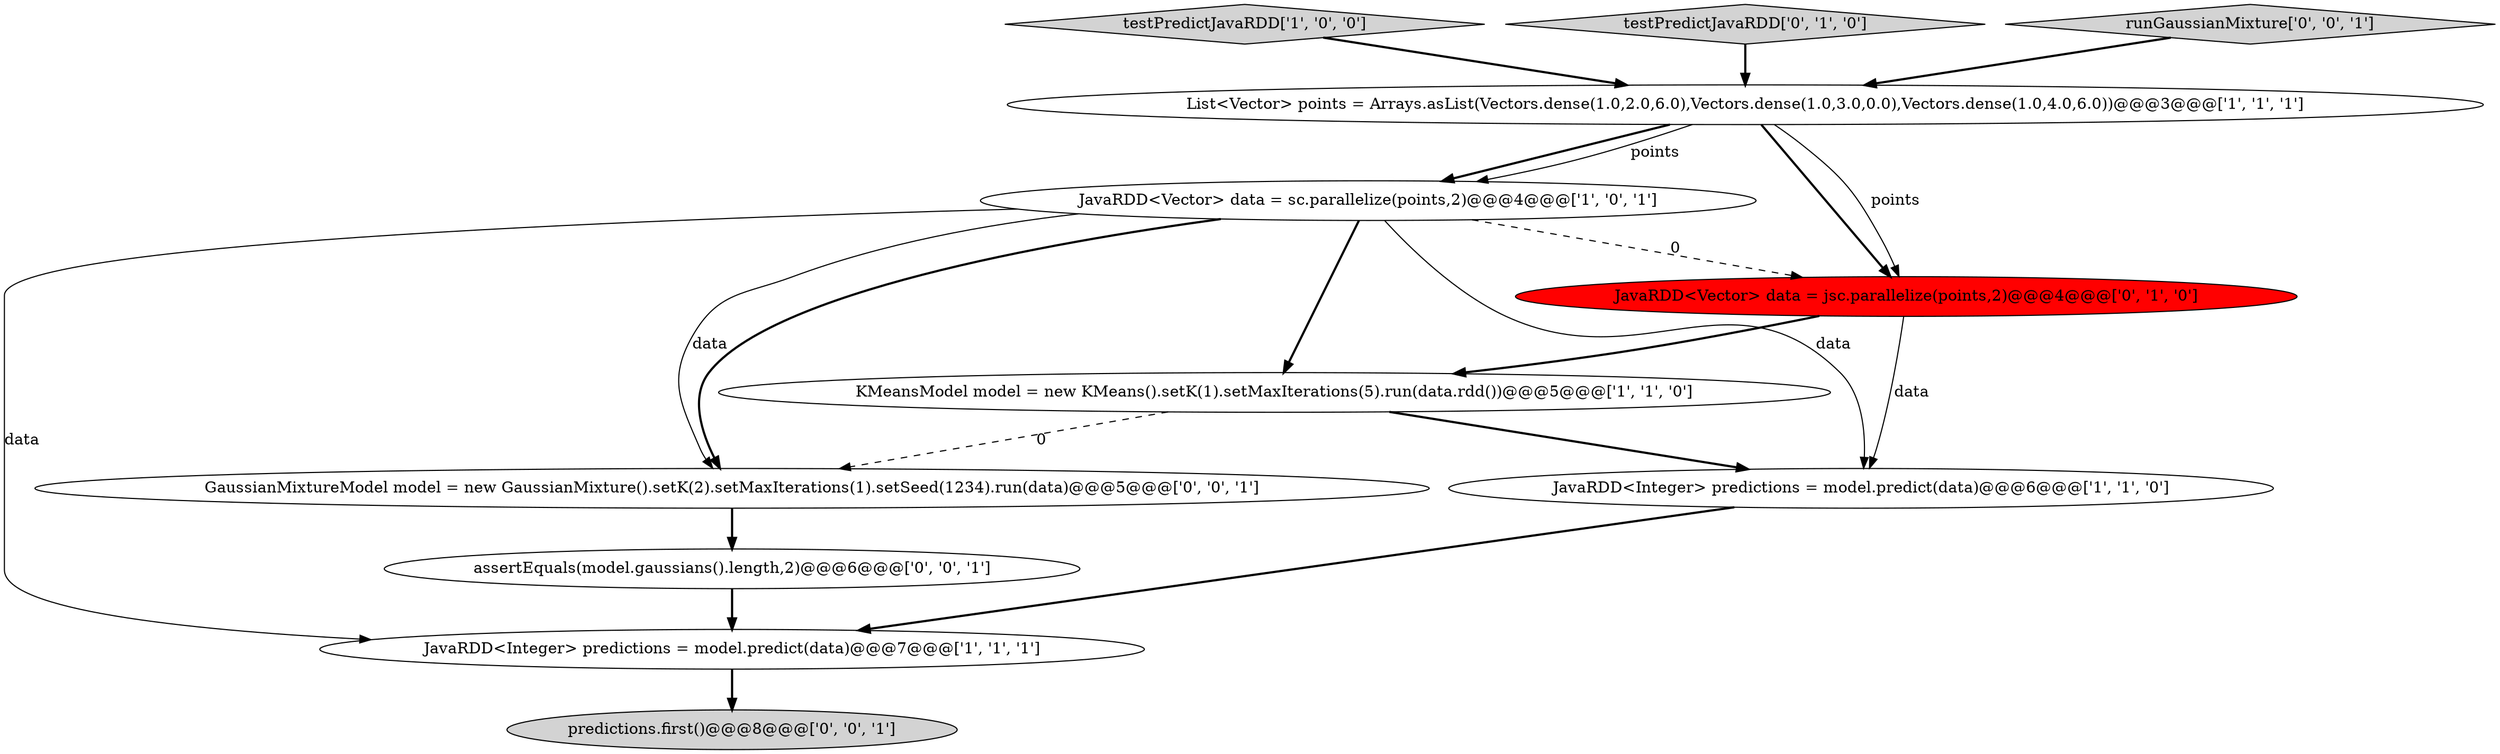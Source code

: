 digraph {
1 [style = filled, label = "KMeansModel model = new KMeans().setK(1).setMaxIterations(5).run(data.rdd())@@@5@@@['1', '1', '0']", fillcolor = white, shape = ellipse image = "AAA0AAABBB1BBB"];
5 [style = filled, label = "testPredictJavaRDD['1', '0', '0']", fillcolor = lightgray, shape = diamond image = "AAA0AAABBB1BBB"];
7 [style = filled, label = "testPredictJavaRDD['0', '1', '0']", fillcolor = lightgray, shape = diamond image = "AAA0AAABBB2BBB"];
4 [style = filled, label = "JavaRDD<Integer> predictions = model.predict(data)@@@6@@@['1', '1', '0']", fillcolor = white, shape = ellipse image = "AAA0AAABBB1BBB"];
3 [style = filled, label = "JavaRDD<Vector> data = sc.parallelize(points,2)@@@4@@@['1', '0', '1']", fillcolor = white, shape = ellipse image = "AAA0AAABBB1BBB"];
11 [style = filled, label = "GaussianMixtureModel model = new GaussianMixture().setK(2).setMaxIterations(1).setSeed(1234).run(data)@@@5@@@['0', '0', '1']", fillcolor = white, shape = ellipse image = "AAA0AAABBB3BBB"];
10 [style = filled, label = "predictions.first()@@@8@@@['0', '0', '1']", fillcolor = lightgray, shape = ellipse image = "AAA0AAABBB3BBB"];
9 [style = filled, label = "runGaussianMixture['0', '0', '1']", fillcolor = lightgray, shape = diamond image = "AAA0AAABBB3BBB"];
6 [style = filled, label = "JavaRDD<Vector> data = jsc.parallelize(points,2)@@@4@@@['0', '1', '0']", fillcolor = red, shape = ellipse image = "AAA1AAABBB2BBB"];
2 [style = filled, label = "JavaRDD<Integer> predictions = model.predict(data)@@@7@@@['1', '1', '1']", fillcolor = white, shape = ellipse image = "AAA0AAABBB1BBB"];
0 [style = filled, label = "List<Vector> points = Arrays.asList(Vectors.dense(1.0,2.0,6.0),Vectors.dense(1.0,3.0,0.0),Vectors.dense(1.0,4.0,6.0))@@@3@@@['1', '1', '1']", fillcolor = white, shape = ellipse image = "AAA0AAABBB1BBB"];
8 [style = filled, label = "assertEquals(model.gaussians().length,2)@@@6@@@['0', '0', '1']", fillcolor = white, shape = ellipse image = "AAA0AAABBB3BBB"];
0->3 [style = bold, label=""];
1->4 [style = bold, label=""];
3->6 [style = dashed, label="0"];
3->2 [style = solid, label="data"];
9->0 [style = bold, label=""];
3->1 [style = bold, label=""];
0->6 [style = bold, label=""];
3->11 [style = bold, label=""];
3->4 [style = solid, label="data"];
7->0 [style = bold, label=""];
4->2 [style = bold, label=""];
2->10 [style = bold, label=""];
6->1 [style = bold, label=""];
0->6 [style = solid, label="points"];
5->0 [style = bold, label=""];
8->2 [style = bold, label=""];
3->11 [style = solid, label="data"];
1->11 [style = dashed, label="0"];
6->4 [style = solid, label="data"];
0->3 [style = solid, label="points"];
11->8 [style = bold, label=""];
}

